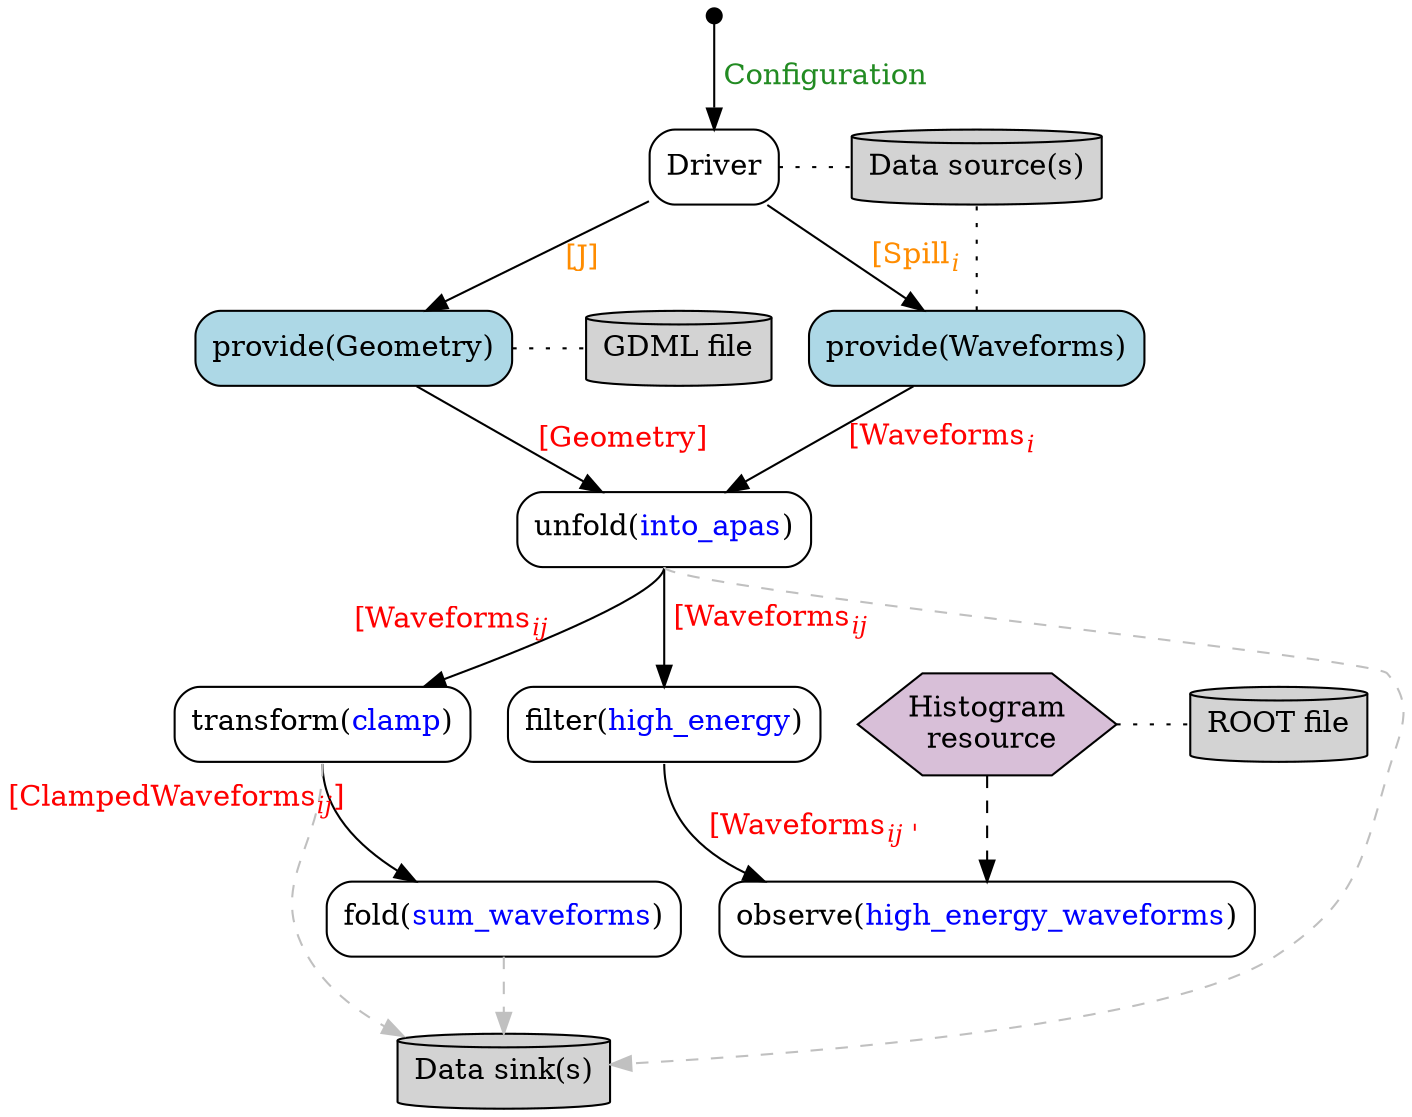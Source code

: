 digraph {
  node [shape="box", style="rounded"]
  edge [fontcolor="red"];

  start [shape="point", width=0.1]
  unfold [label=<unfold(<font color="blue">into_apas</font>)>]
  transform [label=<transform(<font color="blue">clamp</font>)>]
  fold [label=<fold(<font color="blue">sum_waveforms</font>)>]
  filter [label=<filter(<font color="blue">high_energy</font>)>];
  observer [label=<observe(<font color="blue">high_energy_waveforms</font>)>];
  out [label="Data sink(s)", shape="cylinder", style="filled", fillcolor="lightgray"]

  {
    rank=same;
    resource [label=<Histogram<br/> resource>,
              shape=hexagon,
              style=filled,
              fillcolor=thistle,
              margin=0];
    root [label="ROOT file", style=filled, shape=cylinder];
  }

  start -> driver [label=" Configuration", fontcolor="forestgreen"];

  {
    rank=same;
    driver [label="Driver"];
    input [label="Data source(s)", shape="cylinder", style="filled", fillcolor="lightgray"];
  }

  driver -> input [style="dotted", arrowhead=none];

  {
    rank=same;
    waveforms_provider [label=<provide(Waveforms)>, style="filled,rounded" fillcolor="lightblue"];
    geometry [label="provide(Geometry)", style="filled,rounded", fillcolor="lightblue"];
    gdml [label="GDML file", shape="cylinder", style="filled", fillcolor="lightgray"]
  }

  driver -> geometry [label=" [J]", fontcolor="darkorange"];
  driver -> waveforms_provider [label=< [Spill<sub><i>i</i></sub>]>, fontcolor="darkorange"];

  geometry -> gdml [style="dotted", arrowhead=none];
  resource -> root [style="dotted", arrowhead=none];

  waveforms_provider -> input [style="dotted", arrowhead=none];
  waveforms_provider -> unfold [label=< [Waveforms<sub><i>i</i></sub>]>];
  geometry -> unfold [label=< [Geometry]>];

  unfold:s -> transform [xlabel=< [Waveforms<sub><i>ij</i></sub>]>];
  transform:s -> fold [taillabel=<[ClampedWaveforms<sub><i>ij</i></sub>] >,
                       labelangle=-80,
                       labeldistance=7
                      ];

  unfold:s -> out [style="dashed", color="gray"];
  transform:s -> out [style="dashed", color="gray"];


  unfold:s -> filter [label=< [Waveforms<sub><i>ij</i></sub>]>];
  filter:s -> observer [label=< [Waveforms<sub><i>ij</i> '</sub>]>];
  resource -> observer [style="dashed"];

  fold:s -> out [style="dashed", color="gray"];
}
